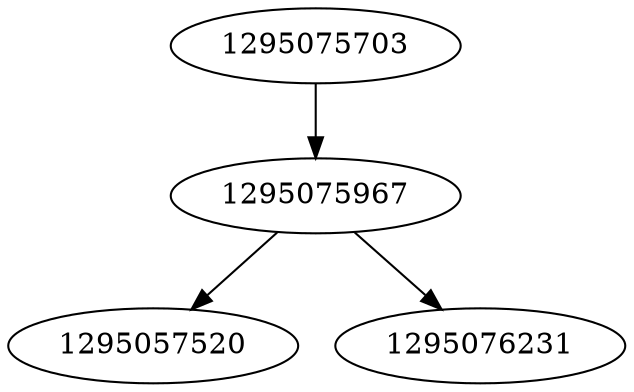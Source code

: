 strict digraph  {
1295057520;
1295075967;
1295075703;
1295076231;
1295075967 -> 1295057520;
1295075967 -> 1295076231;
1295075703 -> 1295075967;
}
